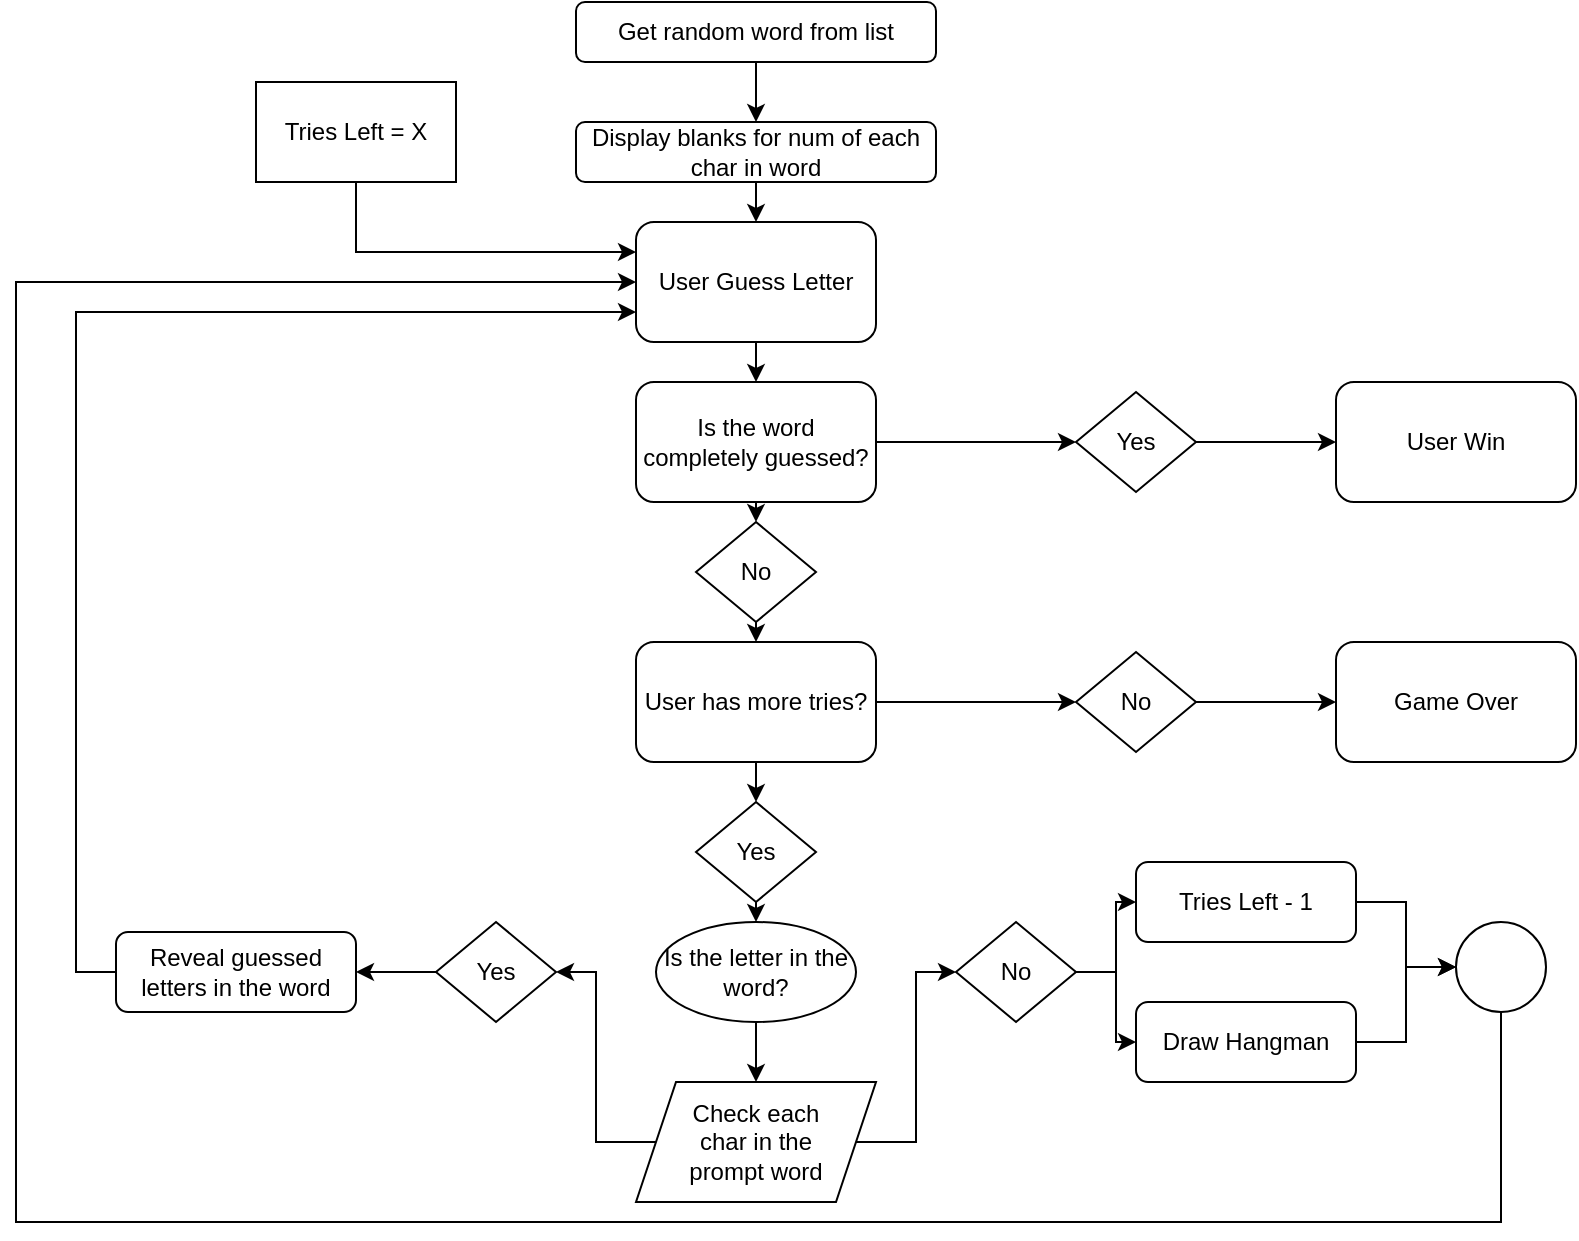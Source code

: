 <mxfile version="22.1.7" type="device">
  <diagram name="Page-1" id="VZjbcFz8jkAi1YUrQkLA">
    <mxGraphModel dx="1434" dy="746" grid="1" gridSize="10" guides="1" tooltips="1" connect="1" arrows="1" fold="1" page="1" pageScale="1" pageWidth="99900" pageHeight="999900" math="0" shadow="0">
      <root>
        <mxCell id="0" />
        <mxCell id="1" parent="0" />
        <mxCell id="buZSZhHKKa1Np1wNKCAH-3" style="edgeStyle=orthogonalEdgeStyle;rounded=0;orthogonalLoop=1;jettySize=auto;html=1;exitX=0.5;exitY=1;exitDx=0;exitDy=0;entryX=0.5;entryY=0;entryDx=0;entryDy=0;" edge="1" parent="1" source="hc0vXlZ0JJQvQUioTCuG-1" target="buZSZhHKKa1Np1wNKCAH-2">
          <mxGeometry relative="1" as="geometry" />
        </mxCell>
        <mxCell id="hc0vXlZ0JJQvQUioTCuG-1" value="Get random word from list" style="rounded=1;whiteSpace=wrap;html=1;" parent="1" vertex="1">
          <mxGeometry x="570" y="10" width="180" height="30" as="geometry" />
        </mxCell>
        <mxCell id="hc0vXlZ0JJQvQUioTCuG-34" style="edgeStyle=orthogonalEdgeStyle;rounded=0;orthogonalLoop=1;jettySize=auto;html=1;exitX=0.5;exitY=1;exitDx=0;exitDy=0;entryX=0.5;entryY=0;entryDx=0;entryDy=0;" parent="1" source="hc0vXlZ0JJQvQUioTCuG-2" target="hc0vXlZ0JJQvQUioTCuG-28" edge="1">
          <mxGeometry relative="1" as="geometry" />
        </mxCell>
        <mxCell id="hc0vXlZ0JJQvQUioTCuG-2" value="User Guess Letter" style="rounded=1;whiteSpace=wrap;html=1;" parent="1" vertex="1">
          <mxGeometry x="600" y="120" width="120" height="60" as="geometry" />
        </mxCell>
        <mxCell id="hc0vXlZ0JJQvQUioTCuG-26" style="edgeStyle=orthogonalEdgeStyle;rounded=0;orthogonalLoop=1;jettySize=auto;html=1;exitX=0;exitY=0.5;exitDx=0;exitDy=0;entryX=1;entryY=0.5;entryDx=0;entryDy=0;" parent="1" source="hc0vXlZ0JJQvQUioTCuG-3" target="hc0vXlZ0JJQvQUioTCuG-25" edge="1">
          <mxGeometry relative="1" as="geometry" />
        </mxCell>
        <mxCell id="hc0vXlZ0JJQvQUioTCuG-3" value="Yes" style="rhombus;whiteSpace=wrap;html=1;" parent="1" vertex="1">
          <mxGeometry x="500" y="470" width="60" height="50" as="geometry" />
        </mxCell>
        <mxCell id="hc0vXlZ0JJQvQUioTCuG-22" style="edgeStyle=orthogonalEdgeStyle;rounded=0;orthogonalLoop=1;jettySize=auto;html=1;exitX=0.5;exitY=1;exitDx=0;exitDy=0;entryX=0.5;entryY=0;entryDx=0;entryDy=0;" parent="1" source="hc0vXlZ0JJQvQUioTCuG-4" target="hc0vXlZ0JJQvQUioTCuG-21" edge="1">
          <mxGeometry relative="1" as="geometry" />
        </mxCell>
        <mxCell id="hc0vXlZ0JJQvQUioTCuG-4" value="Is the letter in the word?" style="ellipse;whiteSpace=wrap;html=1;" parent="1" vertex="1">
          <mxGeometry x="610" y="470" width="100" height="50" as="geometry" />
        </mxCell>
        <mxCell id="hc0vXlZ0JJQvQUioTCuG-13" style="edgeStyle=orthogonalEdgeStyle;rounded=0;orthogonalLoop=1;jettySize=auto;html=1;exitX=1;exitY=0.5;exitDx=0;exitDy=0;entryX=0;entryY=0.5;entryDx=0;entryDy=0;" parent="1" source="hc0vXlZ0JJQvQUioTCuG-5" target="hc0vXlZ0JJQvQUioTCuG-11" edge="1">
          <mxGeometry relative="1" as="geometry" />
        </mxCell>
        <mxCell id="hc0vXlZ0JJQvQUioTCuG-14" style="edgeStyle=orthogonalEdgeStyle;rounded=0;orthogonalLoop=1;jettySize=auto;html=1;exitX=1;exitY=0.5;exitDx=0;exitDy=0;entryX=0;entryY=0.5;entryDx=0;entryDy=0;" parent="1" source="hc0vXlZ0JJQvQUioTCuG-5" target="hc0vXlZ0JJQvQUioTCuG-12" edge="1">
          <mxGeometry relative="1" as="geometry" />
        </mxCell>
        <mxCell id="hc0vXlZ0JJQvQUioTCuG-5" value="No" style="rhombus;whiteSpace=wrap;html=1;" parent="1" vertex="1">
          <mxGeometry x="760" y="470" width="60" height="50" as="geometry" />
        </mxCell>
        <mxCell id="hc0vXlZ0JJQvQUioTCuG-10" style="edgeStyle=orthogonalEdgeStyle;rounded=0;orthogonalLoop=1;jettySize=auto;html=1;exitX=0.5;exitY=1;exitDx=0;exitDy=0;entryX=0;entryY=0.25;entryDx=0;entryDy=0;" parent="1" source="hc0vXlZ0JJQvQUioTCuG-9" target="hc0vXlZ0JJQvQUioTCuG-2" edge="1">
          <mxGeometry relative="1" as="geometry" />
        </mxCell>
        <mxCell id="hc0vXlZ0JJQvQUioTCuG-9" value="Tries Left = X" style="rounded=0;whiteSpace=wrap;html=1;" parent="1" vertex="1">
          <mxGeometry x="410" y="50" width="100" height="50" as="geometry" />
        </mxCell>
        <mxCell id="hc0vXlZ0JJQvQUioTCuG-17" style="edgeStyle=orthogonalEdgeStyle;rounded=0;orthogonalLoop=1;jettySize=auto;html=1;exitX=1;exitY=0.5;exitDx=0;exitDy=0;entryX=0;entryY=0.5;entryDx=0;entryDy=0;" parent="1" source="hc0vXlZ0JJQvQUioTCuG-11" target="hc0vXlZ0JJQvQUioTCuG-15" edge="1">
          <mxGeometry relative="1" as="geometry" />
        </mxCell>
        <mxCell id="hc0vXlZ0JJQvQUioTCuG-11" value="Tries Left - 1" style="rounded=1;whiteSpace=wrap;html=1;" parent="1" vertex="1">
          <mxGeometry x="850" y="440" width="110" height="40" as="geometry" />
        </mxCell>
        <mxCell id="hc0vXlZ0JJQvQUioTCuG-16" style="edgeStyle=orthogonalEdgeStyle;rounded=0;orthogonalLoop=1;jettySize=auto;html=1;exitX=1;exitY=0.5;exitDx=0;exitDy=0;entryX=0;entryY=0.5;entryDx=0;entryDy=0;" parent="1" source="hc0vXlZ0JJQvQUioTCuG-12" target="hc0vXlZ0JJQvQUioTCuG-15" edge="1">
          <mxGeometry relative="1" as="geometry" />
        </mxCell>
        <mxCell id="hc0vXlZ0JJQvQUioTCuG-12" value="Draw Hangman" style="rounded=1;whiteSpace=wrap;html=1;" parent="1" vertex="1">
          <mxGeometry x="850" y="510" width="110" height="40" as="geometry" />
        </mxCell>
        <mxCell id="hc0vXlZ0JJQvQUioTCuG-39" style="edgeStyle=orthogonalEdgeStyle;rounded=0;orthogonalLoop=1;jettySize=auto;html=1;exitX=0.5;exitY=1;exitDx=0;exitDy=0;entryX=0;entryY=0.5;entryDx=0;entryDy=0;" parent="1" source="hc0vXlZ0JJQvQUioTCuG-15" target="hc0vXlZ0JJQvQUioTCuG-2" edge="1">
          <mxGeometry relative="1" as="geometry">
            <Array as="points">
              <mxPoint x="1033" y="620" />
              <mxPoint x="290" y="620" />
              <mxPoint x="290" y="150" />
            </Array>
          </mxGeometry>
        </mxCell>
        <mxCell id="hc0vXlZ0JJQvQUioTCuG-15" value="" style="ellipse;whiteSpace=wrap;html=1;aspect=fixed;" parent="1" vertex="1">
          <mxGeometry x="1010" y="470" width="45" height="45" as="geometry" />
        </mxCell>
        <mxCell id="hc0vXlZ0JJQvQUioTCuG-23" style="edgeStyle=orthogonalEdgeStyle;rounded=0;orthogonalLoop=1;jettySize=auto;html=1;exitX=1;exitY=0.5;exitDx=0;exitDy=0;entryX=0;entryY=0.5;entryDx=0;entryDy=0;" parent="1" source="hc0vXlZ0JJQvQUioTCuG-21" target="hc0vXlZ0JJQvQUioTCuG-5" edge="1">
          <mxGeometry relative="1" as="geometry" />
        </mxCell>
        <mxCell id="hc0vXlZ0JJQvQUioTCuG-24" style="edgeStyle=orthogonalEdgeStyle;rounded=0;orthogonalLoop=1;jettySize=auto;html=1;exitX=0;exitY=0.5;exitDx=0;exitDy=0;entryX=1;entryY=0.5;entryDx=0;entryDy=0;" parent="1" source="hc0vXlZ0JJQvQUioTCuG-21" target="hc0vXlZ0JJQvQUioTCuG-3" edge="1">
          <mxGeometry relative="1" as="geometry" />
        </mxCell>
        <mxCell id="hc0vXlZ0JJQvQUioTCuG-21" value="Check each&lt;br&gt;char in the &lt;br&gt;prompt word" style="shape=parallelogram;perimeter=parallelogramPerimeter;whiteSpace=wrap;html=1;fixedSize=1;" parent="1" vertex="1">
          <mxGeometry x="600" y="550" width="120" height="60" as="geometry" />
        </mxCell>
        <mxCell id="hc0vXlZ0JJQvQUioTCuG-38" style="edgeStyle=orthogonalEdgeStyle;rounded=0;orthogonalLoop=1;jettySize=auto;html=1;exitX=0;exitY=0.5;exitDx=0;exitDy=0;entryX=0;entryY=0.75;entryDx=0;entryDy=0;" parent="1" source="hc0vXlZ0JJQvQUioTCuG-25" target="hc0vXlZ0JJQvQUioTCuG-2" edge="1">
          <mxGeometry relative="1" as="geometry" />
        </mxCell>
        <mxCell id="hc0vXlZ0JJQvQUioTCuG-25" value="Reveal guessed letters in the word" style="rounded=1;whiteSpace=wrap;html=1;" parent="1" vertex="1">
          <mxGeometry x="340" y="475" width="120" height="40" as="geometry" />
        </mxCell>
        <mxCell id="hc0vXlZ0JJQvQUioTCuG-40" style="edgeStyle=orthogonalEdgeStyle;rounded=0;orthogonalLoop=1;jettySize=auto;html=1;exitX=1;exitY=0.5;exitDx=0;exitDy=0;entryX=0;entryY=0.5;entryDx=0;entryDy=0;" parent="1" source="hc0vXlZ0JJQvQUioTCuG-28" target="hc0vXlZ0JJQvQUioTCuG-29" edge="1">
          <mxGeometry relative="1" as="geometry" />
        </mxCell>
        <mxCell id="hc0vXlZ0JJQvQUioTCuG-50" style="edgeStyle=orthogonalEdgeStyle;rounded=0;orthogonalLoop=1;jettySize=auto;html=1;exitX=0.5;exitY=1;exitDx=0;exitDy=0;entryX=0.5;entryY=0;entryDx=0;entryDy=0;" parent="1" source="hc0vXlZ0JJQvQUioTCuG-28" target="hc0vXlZ0JJQvQUioTCuG-30" edge="1">
          <mxGeometry relative="1" as="geometry" />
        </mxCell>
        <mxCell id="hc0vXlZ0JJQvQUioTCuG-28" value="Is the word completely guessed?" style="rounded=1;whiteSpace=wrap;html=1;" parent="1" vertex="1">
          <mxGeometry x="600" y="200" width="120" height="60" as="geometry" />
        </mxCell>
        <mxCell id="hc0vXlZ0JJQvQUioTCuG-53" style="edgeStyle=orthogonalEdgeStyle;rounded=0;orthogonalLoop=1;jettySize=auto;html=1;exitX=1;exitY=0.5;exitDx=0;exitDy=0;entryX=0;entryY=0.5;entryDx=0;entryDy=0;" parent="1" source="hc0vXlZ0JJQvQUioTCuG-29" target="hc0vXlZ0JJQvQUioTCuG-41" edge="1">
          <mxGeometry relative="1" as="geometry" />
        </mxCell>
        <mxCell id="hc0vXlZ0JJQvQUioTCuG-29" value="Yes" style="rhombus;whiteSpace=wrap;html=1;" parent="1" vertex="1">
          <mxGeometry x="820" y="205" width="60" height="50" as="geometry" />
        </mxCell>
        <mxCell id="hc0vXlZ0JJQvQUioTCuG-51" style="edgeStyle=orthogonalEdgeStyle;rounded=0;orthogonalLoop=1;jettySize=auto;html=1;exitX=0.5;exitY=1;exitDx=0;exitDy=0;entryX=0.5;entryY=0;entryDx=0;entryDy=0;" parent="1" source="hc0vXlZ0JJQvQUioTCuG-30" target="hc0vXlZ0JJQvQUioTCuG-42" edge="1">
          <mxGeometry relative="1" as="geometry" />
        </mxCell>
        <mxCell id="hc0vXlZ0JJQvQUioTCuG-30" value="No" style="rhombus;whiteSpace=wrap;html=1;" parent="1" vertex="1">
          <mxGeometry x="630" y="270" width="60" height="50" as="geometry" />
        </mxCell>
        <mxCell id="hc0vXlZ0JJQvQUioTCuG-41" value="User Win" style="rounded=1;whiteSpace=wrap;html=1;" parent="1" vertex="1">
          <mxGeometry x="950" y="200" width="120" height="60" as="geometry" />
        </mxCell>
        <mxCell id="hc0vXlZ0JJQvQUioTCuG-47" style="edgeStyle=orthogonalEdgeStyle;rounded=0;orthogonalLoop=1;jettySize=auto;html=1;exitX=0.5;exitY=1;exitDx=0;exitDy=0;entryX=0.5;entryY=0;entryDx=0;entryDy=0;" parent="1" source="hc0vXlZ0JJQvQUioTCuG-42" target="hc0vXlZ0JJQvQUioTCuG-43" edge="1">
          <mxGeometry relative="1" as="geometry" />
        </mxCell>
        <mxCell id="hc0vXlZ0JJQvQUioTCuG-52" style="edgeStyle=orthogonalEdgeStyle;rounded=0;orthogonalLoop=1;jettySize=auto;html=1;exitX=1;exitY=0.5;exitDx=0;exitDy=0;entryX=0;entryY=0.5;entryDx=0;entryDy=0;" parent="1" source="hc0vXlZ0JJQvQUioTCuG-42" target="hc0vXlZ0JJQvQUioTCuG-44" edge="1">
          <mxGeometry relative="1" as="geometry" />
        </mxCell>
        <mxCell id="hc0vXlZ0JJQvQUioTCuG-42" value="User has more tries?" style="rounded=1;whiteSpace=wrap;html=1;" parent="1" vertex="1">
          <mxGeometry x="600" y="330" width="120" height="60" as="geometry" />
        </mxCell>
        <mxCell id="hc0vXlZ0JJQvQUioTCuG-48" style="edgeStyle=orthogonalEdgeStyle;rounded=0;orthogonalLoop=1;jettySize=auto;html=1;exitX=0.5;exitY=1;exitDx=0;exitDy=0;entryX=0.5;entryY=0;entryDx=0;entryDy=0;" parent="1" source="hc0vXlZ0JJQvQUioTCuG-43" target="hc0vXlZ0JJQvQUioTCuG-4" edge="1">
          <mxGeometry relative="1" as="geometry" />
        </mxCell>
        <mxCell id="hc0vXlZ0JJQvQUioTCuG-43" value="Yes" style="rhombus;whiteSpace=wrap;html=1;" parent="1" vertex="1">
          <mxGeometry x="630" y="410" width="60" height="50" as="geometry" />
        </mxCell>
        <mxCell id="hc0vXlZ0JJQvQUioTCuG-55" style="edgeStyle=orthogonalEdgeStyle;rounded=0;orthogonalLoop=1;jettySize=auto;html=1;exitX=1;exitY=0.5;exitDx=0;exitDy=0;entryX=0;entryY=0.5;entryDx=0;entryDy=0;" parent="1" source="hc0vXlZ0JJQvQUioTCuG-44" target="hc0vXlZ0JJQvQUioTCuG-54" edge="1">
          <mxGeometry relative="1" as="geometry" />
        </mxCell>
        <mxCell id="hc0vXlZ0JJQvQUioTCuG-44" value="No" style="rhombus;whiteSpace=wrap;html=1;" parent="1" vertex="1">
          <mxGeometry x="820" y="335" width="60" height="50" as="geometry" />
        </mxCell>
        <mxCell id="hc0vXlZ0JJQvQUioTCuG-54" value="Game Over" style="rounded=1;whiteSpace=wrap;html=1;" parent="1" vertex="1">
          <mxGeometry x="950" y="330" width="120" height="60" as="geometry" />
        </mxCell>
        <mxCell id="buZSZhHKKa1Np1wNKCAH-1" style="edgeStyle=orthogonalEdgeStyle;rounded=0;orthogonalLoop=1;jettySize=auto;html=1;exitX=0.5;exitY=1;exitDx=0;exitDy=0;" edge="1" parent="1" source="hc0vXlZ0JJQvQUioTCuG-1" target="hc0vXlZ0JJQvQUioTCuG-1">
          <mxGeometry relative="1" as="geometry" />
        </mxCell>
        <mxCell id="buZSZhHKKa1Np1wNKCAH-4" style="edgeStyle=orthogonalEdgeStyle;rounded=0;orthogonalLoop=1;jettySize=auto;html=1;exitX=0.5;exitY=1;exitDx=0;exitDy=0;entryX=0.5;entryY=0;entryDx=0;entryDy=0;" edge="1" parent="1" source="buZSZhHKKa1Np1wNKCAH-2" target="hc0vXlZ0JJQvQUioTCuG-2">
          <mxGeometry relative="1" as="geometry" />
        </mxCell>
        <mxCell id="buZSZhHKKa1Np1wNKCAH-2" value="Display blanks for num of each char in word" style="rounded=1;whiteSpace=wrap;html=1;" vertex="1" parent="1">
          <mxGeometry x="570" y="70" width="180" height="30" as="geometry" />
        </mxCell>
      </root>
    </mxGraphModel>
  </diagram>
</mxfile>
